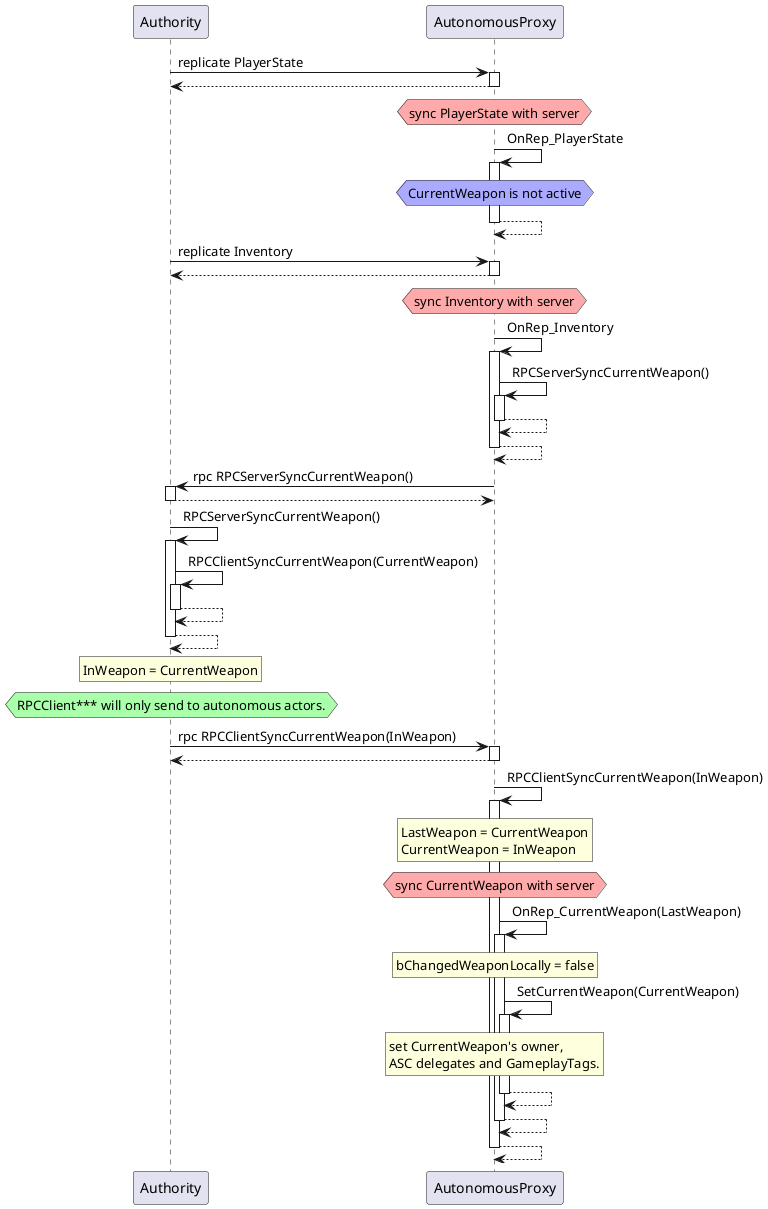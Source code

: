 /'
AutonomousProxy での CurrentWeapon の初期化
Case1 PlayerState -> Inventory の順にレプリケーションされた場合
'/
@startuml CurrentWeapon-Initialize-AutonomousProxy-Case1
autoactivate on
Authority -> AutonomousProxy: replicate PlayerState
return

hnote over AutonomousProxy #FFAAAA: sync PlayerState with server
AutonomousProxy -> AutonomousProxy: OnRep_PlayerState
	hnote over AutonomousProxy #AAAAFF: CurrentWeapon is not active
return

Authority -> AutonomousProxy: replicate Inventory
return

hnote over AutonomousProxy #FFAAAA: sync Inventory with server
AutonomousProxy -> AutonomousProxy: OnRep_Inventory
	AutonomousProxy -> AutonomousProxy: RPCServerSyncCurrentWeapon()
	return
return

AutonomousProxy -> Authority: rpc RPCServerSyncCurrentWeapon()
return

Authority -> Authority: RPCServerSyncCurrentWeapon()
	Authority -> Authority: RPCClientSyncCurrentWeapon(CurrentWeapon)
	return
return

rnote over Authority: InWeapon = CurrentWeapon
hnote over Authority #AAFFAA: RPCClient*** will only send to autonomous actors.
Authority -> AutonomousProxy: rpc RPCClientSyncCurrentWeapon(InWeapon)
return

AutonomousProxy -> AutonomousProxy: RPCClientSyncCurrentWeapon(InWeapon)
	rnote over AutonomousProxy: LastWeapon = CurrentWeapon\nCurrentWeapon = InWeapon
	hnote over AutonomousProxy #FFAAAA: sync CurrentWeapon with server
	AutonomousProxy -> AutonomousProxy: OnRep_CurrentWeapon(LastWeapon)
		rnote over AutonomousProxy: bChangedWeaponLocally = false
		AutonomousProxy -> AutonomousProxy: SetCurrentWeapon(CurrentWeapon)
			rnote over AutonomousProxy: set CurrentWeapon's owner,\nASC delegates and GameplayTags.
		return
	return
return

@enduml
